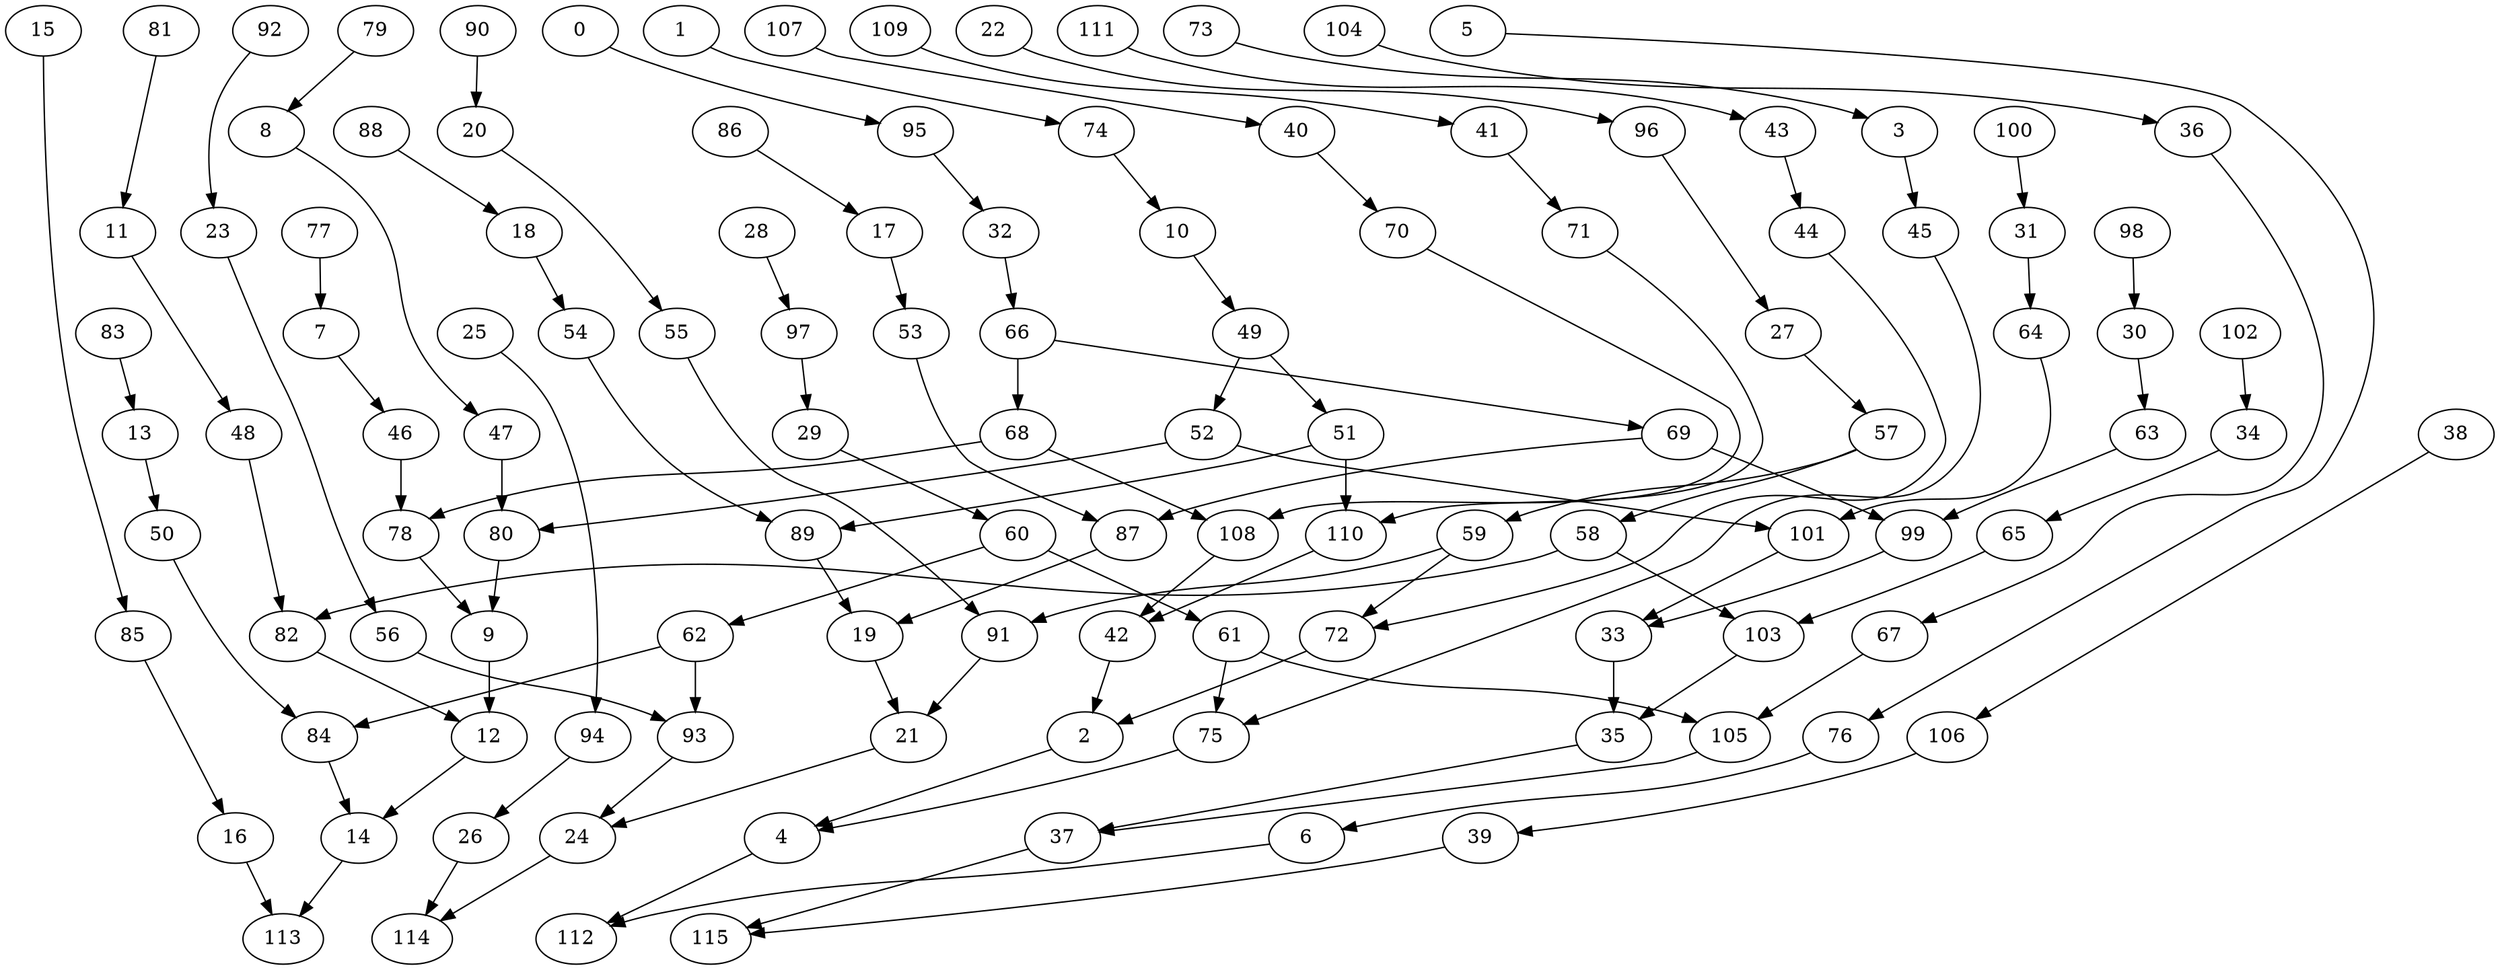 digraph g {
0;
1;
2;
3;
4;
5;
6;
7;
8;
9;
10;
11;
12;
13;
14;
15;
16;
17;
18;
19;
20;
21;
22;
23;
24;
25;
26;
27;
28;
29;
30;
31;
32;
33;
34;
35;
36;
37;
38;
39;
40;
41;
42;
43;
44;
45;
46;
47;
48;
49;
50;
51;
52;
53;
54;
55;
56;
57;
58;
59;
60;
61;
62;
63;
64;
65;
66;
67;
68;
69;
70;
71;
72;
73;
74;
75;
76;
77;
78;
79;
80;
81;
82;
83;
84;
85;
86;
87;
88;
89;
90;
91;
92;
93;
94;
95;
96;
97;
98;
99;
100;
101;
102;
103;
104;
105;
106;
107;
108;
109;
110;
111;
112;
113;
114;
115;
0 -> 95 [weight=0];
1 -> 74 [weight=0];
2 -> 4 [weight=0];
3 -> 45 [weight=0];
4 -> 112 [weight=0];
5 -> 76 [weight=0];
6 -> 112 [weight=0];
7 -> 46 [weight=0];
8 -> 47 [weight=0];
9 -> 12 [weight=2];
10 -> 49 [weight=0];
11 -> 48 [weight=0];
12 -> 14 [weight=0];
13 -> 50 [weight=0];
14 -> 113 [weight=0];
15 -> 85 [weight=0];
16 -> 113 [weight=0];
17 -> 53 [weight=0];
18 -> 54 [weight=0];
19 -> 21 [weight=0];
20 -> 55 [weight=0];
21 -> 24 [weight=0];
22 -> 96 [weight=0];
23 -> 56 [weight=0];
24 -> 114 [weight=0];
25 -> 94 [weight=0];
26 -> 114 [weight=0];
27 -> 57 [weight=0];
28 -> 97 [weight=0];
29 -> 60 [weight=0];
30 -> 63 [weight=0];
31 -> 64 [weight=0];
32 -> 66 [weight=0];
33 -> 35 [weight=1];
34 -> 65 [weight=0];
35 -> 37 [weight=0];
36 -> 67 [weight=0];
37 -> 115 [weight=0];
38 -> 106 [weight=0];
39 -> 115 [weight=0];
40 -> 70 [weight=0];
41 -> 71 [weight=0];
42 -> 2 [weight=0];
43 -> 44 [weight=0];
44 -> 72 [weight=0];
45 -> 75 [weight=0];
46 -> 78 [weight=0];
47 -> 80 [weight=1];
48 -> 82 [weight=0];
49 -> 51 [weight=0];
49 -> 52 [weight=0];
50 -> 84 [weight=0];
51 -> 110 [weight=1];
51 -> 89 [weight=0];
52 -> 101 [weight=0];
52 -> 80 [weight=0];
53 -> 87 [weight=0];
54 -> 89 [weight=0];
55 -> 91 [weight=0];
56 -> 93 [weight=0];
57 -> 59 [weight=0];
57 -> 58 [weight=0];
58 -> 103 [weight=0];
58 -> 82 [weight=0];
59 -> 72 [weight=0];
59 -> 91 [weight=0];
60 -> 61 [weight=0];
60 -> 62 [weight=0];
61 -> 105 [weight=0];
61 -> 75 [weight=0];
62 -> 84 [weight=0];
62 -> 93 [weight=2];
63 -> 99 [weight=0];
64 -> 101 [weight=0];
65 -> 103 [weight=0];
66 -> 68 [weight=1];
66 -> 69 [weight=0];
67 -> 105 [weight=0];
68 -> 108 [weight=0];
68 -> 78 [weight=0];
69 -> 99 [weight=0];
69 -> 87 [weight=0];
70 -> 108 [weight=0];
71 -> 110 [weight=0];
72 -> 2 [weight=0];
73 -> 3 [weight=0];
74 -> 10 [weight=0];
75 -> 4 [weight=0];
76 -> 6 [weight=0];
77 -> 7 [weight=0];
78 -> 9 [weight=0];
79 -> 8 [weight=0];
80 -> 9 [weight=0];
81 -> 11 [weight=0];
82 -> 12 [weight=0];
83 -> 13 [weight=0];
84 -> 14 [weight=0];
85 -> 16 [weight=0];
86 -> 17 [weight=0];
87 -> 19 [weight=0];
88 -> 18 [weight=0];
89 -> 19 [weight=0];
90 -> 20 [weight=0];
91 -> 21 [weight=0];
92 -> 23 [weight=0];
93 -> 24 [weight=0];
94 -> 26 [weight=0];
95 -> 32 [weight=0];
96 -> 27 [weight=0];
97 -> 29 [weight=0];
98 -> 30 [weight=0];
99 -> 33 [weight=0];
100 -> 31 [weight=0];
101 -> 33 [weight=0];
102 -> 34 [weight=0];
103 -> 35 [weight=0];
104 -> 36 [weight=0];
105 -> 37 [weight=0];
106 -> 39 [weight=0];
107 -> 40 [weight=0];
108 -> 42 [weight=0];
109 -> 41 [weight=0];
110 -> 42 [weight=0];
111 -> 43 [weight=0];
}
